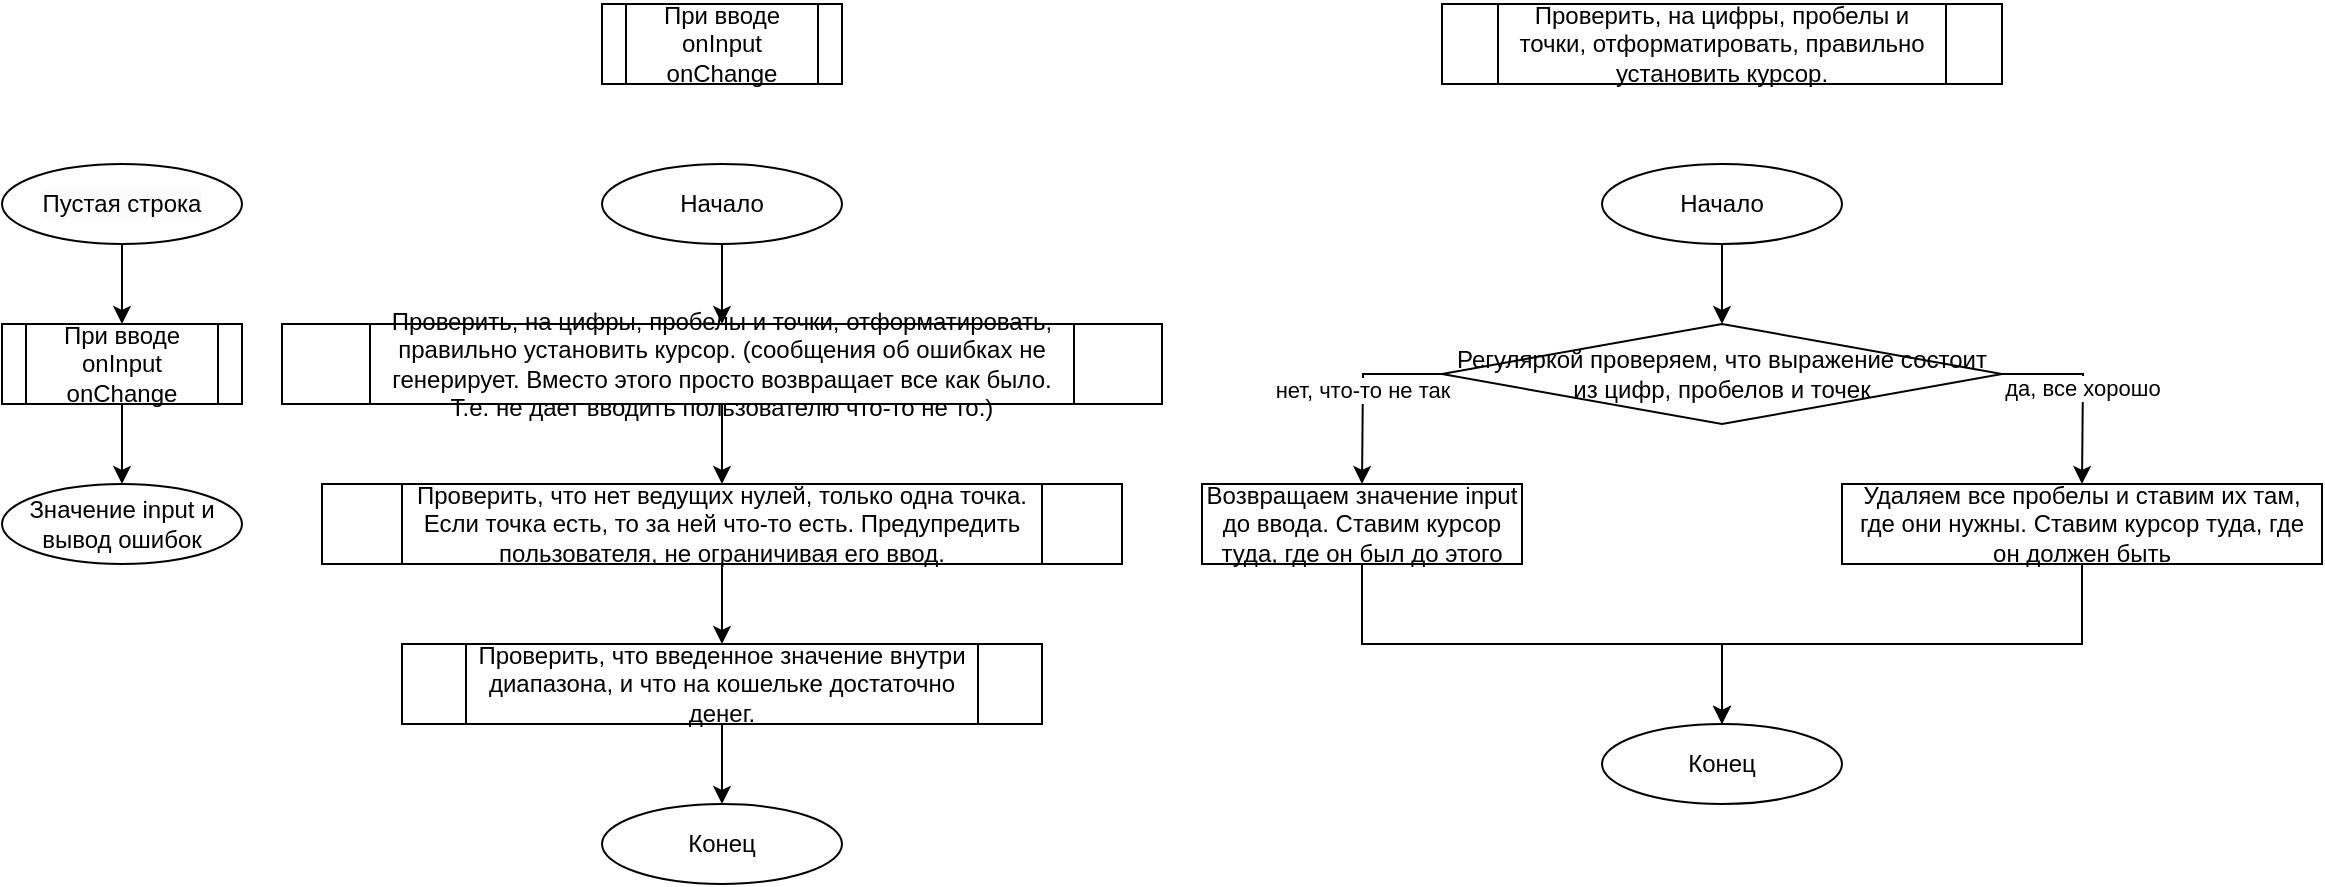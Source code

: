 <mxfile version="20.8.10" type="device"><diagram name="Page-1" id="yOddspSDl3uxE7fEedth"><mxGraphModel dx="714" dy="1518" grid="1" gridSize="10" guides="1" tooltips="1" connect="1" arrows="1" fold="1" page="1" pageScale="1" pageWidth="850" pageHeight="1100" math="0" shadow="0"><root><mxCell id="0"/><mxCell id="1" parent="0"/><mxCell id="ktljkcJRNIB1GyASD4U--6" style="edgeStyle=orthogonalEdgeStyle;rounded=0;orthogonalLoop=1;jettySize=auto;html=1;entryX=0.5;entryY=0;entryDx=0;entryDy=0;" edge="1" parent="1" source="ktljkcJRNIB1GyASD4U--3" target="ktljkcJRNIB1GyASD4U--5"><mxGeometry relative="1" as="geometry"/></mxCell><mxCell id="ktljkcJRNIB1GyASD4U--3" value="&lt;span style=&quot;color: rgb(0, 0, 0); font-family: Helvetica; font-size: 12px; font-style: normal; font-variant-ligatures: normal; font-variant-caps: normal; font-weight: 400; letter-spacing: normal; orphans: 2; text-align: center; text-indent: 0px; text-transform: none; widows: 2; word-spacing: 0px; -webkit-text-stroke-width: 0px; background-color: rgb(251, 251, 251); text-decoration-thickness: initial; text-decoration-style: initial; text-decoration-color: initial; float: none; display: inline !important;&quot;&gt;Пустая строка&lt;/span&gt;" style="ellipse;html=1;verticalAlign=middle;whiteSpace=wrap;" vertex="1" parent="1"><mxGeometry x="200" y="40" width="120" height="40" as="geometry"/></mxCell><mxCell id="ktljkcJRNIB1GyASD4U--8" style="edgeStyle=orthogonalEdgeStyle;rounded=0;orthogonalLoop=1;jettySize=auto;html=1;entryX=0.5;entryY=0;entryDx=0;entryDy=0;" edge="1" parent="1" source="ktljkcJRNIB1GyASD4U--5" target="ktljkcJRNIB1GyASD4U--7"><mxGeometry relative="1" as="geometry"/></mxCell><mxCell id="ktljkcJRNIB1GyASD4U--5" value="При вводе onInput onChange" style="shape=process;whiteSpace=wrap;html=1;backgroundOutline=1;" vertex="1" parent="1"><mxGeometry x="200" y="120" width="120" height="40" as="geometry"/></mxCell><mxCell id="ktljkcJRNIB1GyASD4U--7" value="Значение input и вывод ошибок" style="ellipse;html=1;verticalAlign=middle;whiteSpace=wrap;" vertex="1" parent="1"><mxGeometry x="200" y="200" width="120" height="40" as="geometry"/></mxCell><mxCell id="ktljkcJRNIB1GyASD4U--9" value="При вводе onInput onChange" style="shape=process;whiteSpace=wrap;html=1;backgroundOutline=1;" vertex="1" parent="1"><mxGeometry x="500" y="-40" width="120" height="40" as="geometry"/></mxCell><mxCell id="ktljkcJRNIB1GyASD4U--14" value="да, все хорошо" style="edgeStyle=orthogonalEdgeStyle;rounded=0;orthogonalLoop=1;jettySize=auto;html=1;" edge="1" parent="1" source="ktljkcJRNIB1GyASD4U--13"><mxGeometry relative="1" as="geometry"><mxPoint x="1240.0" y="200" as="targetPoint"/></mxGeometry></mxCell><mxCell id="ktljkcJRNIB1GyASD4U--15" value="нет, что-то не так" style="edgeStyle=orthogonalEdgeStyle;rounded=0;orthogonalLoop=1;jettySize=auto;html=1;" edge="1" parent="1" source="ktljkcJRNIB1GyASD4U--13"><mxGeometry relative="1" as="geometry"><mxPoint x="880" y="200" as="targetPoint"/></mxGeometry></mxCell><mxCell id="ktljkcJRNIB1GyASD4U--13" value="Регуляркой проверяем, что выражение состоит из цифр, пробелов и точек" style="rhombus;whiteSpace=wrap;html=1;" vertex="1" parent="1"><mxGeometry x="920" y="120" width="280" height="50" as="geometry"/></mxCell><mxCell id="ktljkcJRNIB1GyASD4U--24" style="edgeStyle=orthogonalEdgeStyle;rounded=0;orthogonalLoop=1;jettySize=auto;html=1;entryX=0.5;entryY=0;entryDx=0;entryDy=0;exitX=0.5;exitY=1;exitDx=0;exitDy=0;" edge="1" parent="1" source="ktljkcJRNIB1GyASD4U--16" target="ktljkcJRNIB1GyASD4U--21"><mxGeometry relative="1" as="geometry"/></mxCell><mxCell id="ktljkcJRNIB1GyASD4U--16" value="Возвращаем значение input до ввода. Ставим курсор туда, где он был до этого" style="rounded=0;whiteSpace=wrap;html=1;" vertex="1" parent="1"><mxGeometry x="800" y="200" width="160" height="40" as="geometry"/></mxCell><mxCell id="ktljkcJRNIB1GyASD4U--20" style="edgeStyle=orthogonalEdgeStyle;rounded=0;orthogonalLoop=1;jettySize=auto;html=1;entryX=0.5;entryY=0;entryDx=0;entryDy=0;" edge="1" parent="1" source="ktljkcJRNIB1GyASD4U--18" target="ktljkcJRNIB1GyASD4U--13"><mxGeometry relative="1" as="geometry"/></mxCell><mxCell id="ktljkcJRNIB1GyASD4U--18" value="Начало" style="ellipse;whiteSpace=wrap;html=1;" vertex="1" parent="1"><mxGeometry x="1000" y="40" width="120" height="40" as="geometry"/></mxCell><mxCell id="ktljkcJRNIB1GyASD4U--21" value="Конец" style="ellipse;whiteSpace=wrap;html=1;" vertex="1" parent="1"><mxGeometry x="1000" y="320" width="120" height="40" as="geometry"/></mxCell><mxCell id="ktljkcJRNIB1GyASD4U--25" style="edgeStyle=orthogonalEdgeStyle;rounded=0;orthogonalLoop=1;jettySize=auto;html=1;entryX=0.5;entryY=0;entryDx=0;entryDy=0;" edge="1" parent="1" source="ktljkcJRNIB1GyASD4U--23" target="ktljkcJRNIB1GyASD4U--21"><mxGeometry relative="1" as="geometry"/></mxCell><mxCell id="ktljkcJRNIB1GyASD4U--23" value="Удаляем все пробелы и ставим их там, где они нужны. Ставим курсор туда, где он должен быть" style="rounded=0;whiteSpace=wrap;html=1;" vertex="1" parent="1"><mxGeometry x="1120" y="200" width="240" height="40" as="geometry"/></mxCell><mxCell id="ktljkcJRNIB1GyASD4U--29" style="edgeStyle=orthogonalEdgeStyle;rounded=0;orthogonalLoop=1;jettySize=auto;html=1;entryX=0.5;entryY=0;entryDx=0;entryDy=0;" edge="1" parent="1" source="ktljkcJRNIB1GyASD4U--26" target="ktljkcJRNIB1GyASD4U--28"><mxGeometry relative="1" as="geometry"/></mxCell><mxCell id="ktljkcJRNIB1GyASD4U--26" value="Начало" style="ellipse;whiteSpace=wrap;html=1;" vertex="1" parent="1"><mxGeometry x="500" y="40" width="120" height="40" as="geometry"/></mxCell><mxCell id="ktljkcJRNIB1GyASD4U--27" value="Конец" style="ellipse;whiteSpace=wrap;html=1;" vertex="1" parent="1"><mxGeometry x="500" y="360" width="120" height="40" as="geometry"/></mxCell><mxCell id="ktljkcJRNIB1GyASD4U--31" style="edgeStyle=orthogonalEdgeStyle;rounded=0;orthogonalLoop=1;jettySize=auto;html=1;entryX=0.5;entryY=0;entryDx=0;entryDy=0;" edge="1" parent="1" source="ktljkcJRNIB1GyASD4U--28" target="ktljkcJRNIB1GyASD4U--30"><mxGeometry relative="1" as="geometry"/></mxCell><mxCell id="ktljkcJRNIB1GyASD4U--28" value="Проверить, на цифры, пробелы и точки, отформатировать, правильно установить курсор. (сообщения об ошибках не генерирует. Вместо этого просто возвращает все как было. Т.е. не дает вводить пользователю что-то не то.)" style="shape=process;whiteSpace=wrap;html=1;backgroundOutline=1;" vertex="1" parent="1"><mxGeometry x="340" y="120" width="440" height="40" as="geometry"/></mxCell><mxCell id="ktljkcJRNIB1GyASD4U--33" style="edgeStyle=orthogonalEdgeStyle;rounded=0;orthogonalLoop=1;jettySize=auto;html=1;entryX=0.5;entryY=0;entryDx=0;entryDy=0;" edge="1" parent="1" source="ktljkcJRNIB1GyASD4U--30" target="ktljkcJRNIB1GyASD4U--32"><mxGeometry relative="1" as="geometry"/></mxCell><mxCell id="ktljkcJRNIB1GyASD4U--30" value="Проверить, что нет ведущих нулей, только одна точка. Если точка есть, то за ней что-то есть. Предупредить пользователя, не ограничивая его ввод." style="shape=process;whiteSpace=wrap;html=1;backgroundOutline=1;" vertex="1" parent="1"><mxGeometry x="360" y="200" width="400" height="40" as="geometry"/></mxCell><mxCell id="ktljkcJRNIB1GyASD4U--34" style="edgeStyle=orthogonalEdgeStyle;rounded=0;orthogonalLoop=1;jettySize=auto;html=1;entryX=0.5;entryY=0;entryDx=0;entryDy=0;" edge="1" parent="1" source="ktljkcJRNIB1GyASD4U--32" target="ktljkcJRNIB1GyASD4U--27"><mxGeometry relative="1" as="geometry"/></mxCell><mxCell id="ktljkcJRNIB1GyASD4U--32" value="Проверить, что введенное значение внутри диапазона, и что на кошельке достаточно денег." style="shape=process;whiteSpace=wrap;html=1;backgroundOutline=1;" vertex="1" parent="1"><mxGeometry x="400" y="280" width="320" height="40" as="geometry"/></mxCell><mxCell id="ktljkcJRNIB1GyASD4U--35" value="Проверить, на цифры, пробелы и точки, отформатировать, правильно установить курсор." style="shape=process;whiteSpace=wrap;html=1;backgroundOutline=1;" vertex="1" parent="1"><mxGeometry x="920" y="-40" width="280" height="40" as="geometry"/></mxCell></root></mxGraphModel></diagram></mxfile>